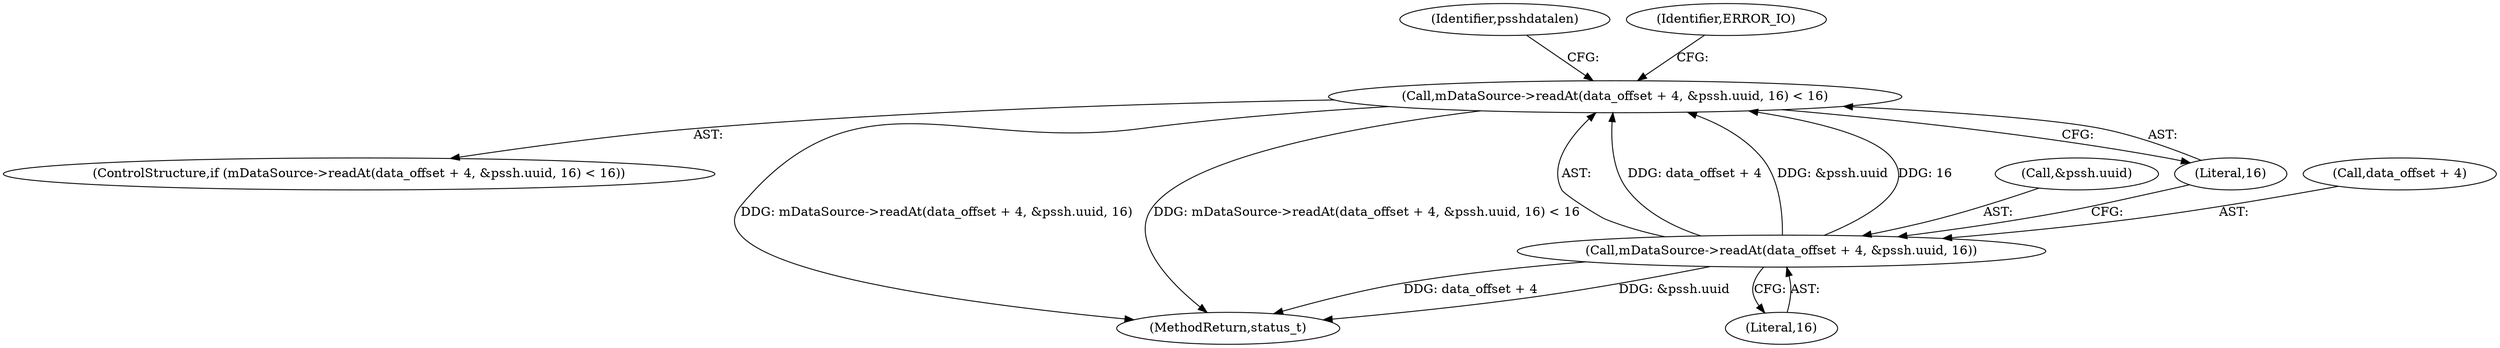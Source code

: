 digraph "0_Android_6fe85f7e15203e48df2cc3e8e1c4bc6ad49dc968@API" {
"1001006" [label="(Call,mDataSource->readAt(data_offset + 4, &pssh.uuid, 16) < 16)"];
"1001007" [label="(Call,mDataSource->readAt(data_offset + 4, &pssh.uuid, 16))"];
"1001006" [label="(Call,mDataSource->readAt(data_offset + 4, &pssh.uuid, 16) < 16)"];
"1001005" [label="(ControlStructure,if (mDataSource->readAt(data_offset + 4, &pssh.uuid, 16) < 16))"];
"1002927" [label="(MethodReturn,status_t)"];
"1001022" [label="(Identifier,psshdatalen)"];
"1001015" [label="(Literal,16)"];
"1001011" [label="(Call,&pssh.uuid)"];
"1001007" [label="(Call,mDataSource->readAt(data_offset + 4, &pssh.uuid, 16))"];
"1001016" [label="(Literal,16)"];
"1001008" [label="(Call,data_offset + 4)"];
"1001019" [label="(Identifier,ERROR_IO)"];
"1001006" -> "1001005"  [label="AST: "];
"1001006" -> "1001016"  [label="CFG: "];
"1001007" -> "1001006"  [label="AST: "];
"1001016" -> "1001006"  [label="AST: "];
"1001019" -> "1001006"  [label="CFG: "];
"1001022" -> "1001006"  [label="CFG: "];
"1001006" -> "1002927"  [label="DDG: mDataSource->readAt(data_offset + 4, &pssh.uuid, 16)"];
"1001006" -> "1002927"  [label="DDG: mDataSource->readAt(data_offset + 4, &pssh.uuid, 16) < 16"];
"1001007" -> "1001006"  [label="DDG: data_offset + 4"];
"1001007" -> "1001006"  [label="DDG: &pssh.uuid"];
"1001007" -> "1001006"  [label="DDG: 16"];
"1001007" -> "1001015"  [label="CFG: "];
"1001008" -> "1001007"  [label="AST: "];
"1001011" -> "1001007"  [label="AST: "];
"1001015" -> "1001007"  [label="AST: "];
"1001016" -> "1001007"  [label="CFG: "];
"1001007" -> "1002927"  [label="DDG: data_offset + 4"];
"1001007" -> "1002927"  [label="DDG: &pssh.uuid"];
}
